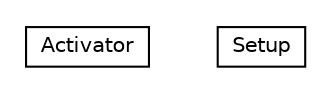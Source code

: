 #!/usr/local/bin/dot
#
# Class diagram 
# Generated by UMLGraph version R5_6-24-gf6e263 (http://www.umlgraph.org/)
#

digraph G {
	edge [fontname="Helvetica",fontsize=10,labelfontname="Helvetica",labelfontsize=10];
	node [fontname="Helvetica",fontsize=10,shape=plaintext];
	nodesep=0.25;
	ranksep=0.5;
	// org.universAAL.lddi.zwave.exporter.Activator
	c838502 [label=<<table title="org.universAAL.lddi.zwave.exporter.Activator" border="0" cellborder="1" cellspacing="0" cellpadding="2" port="p" href="./Activator.html">
		<tr><td><table border="0" cellspacing="0" cellpadding="1">
<tr><td align="center" balign="center"> Activator </td></tr>
		</table></td></tr>
		</table>>, URL="./Activator.html", fontname="Helvetica", fontcolor="black", fontsize=10.0];
	// org.universAAL.lddi.zwave.exporter.Setup
	c838503 [label=<<table title="org.universAAL.lddi.zwave.exporter.Setup" border="0" cellborder="1" cellspacing="0" cellpadding="2" port="p" href="./Setup.html">
		<tr><td><table border="0" cellspacing="0" cellpadding="1">
<tr><td align="center" balign="center"> Setup </td></tr>
		</table></td></tr>
		</table>>, URL="./Setup.html", fontname="Helvetica", fontcolor="black", fontsize=10.0];
}

